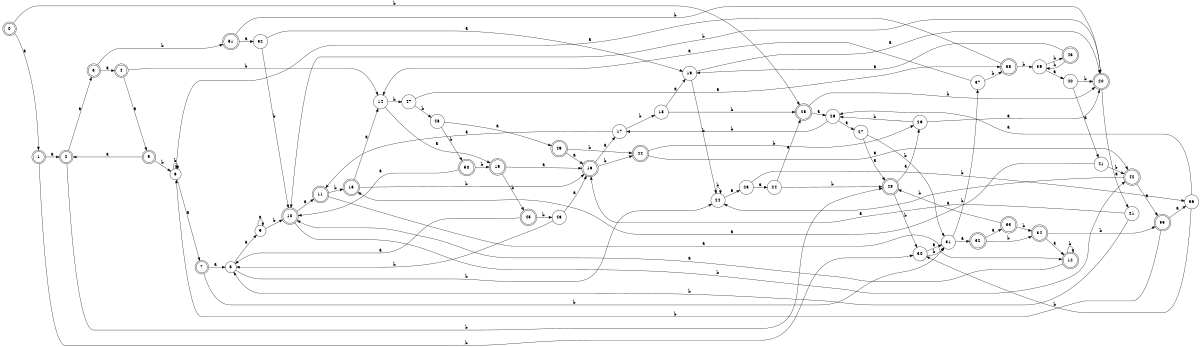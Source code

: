 digraph n43_6 {
__start0 [label="" shape="none"];

rankdir=LR;
size="8,5";

s0 [style="rounded,filled", color="black", fillcolor="white" shape="doublecircle", label="0"];
s1 [style="rounded,filled", color="black", fillcolor="white" shape="doublecircle", label="1"];
s2 [style="rounded,filled", color="black", fillcolor="white" shape="doublecircle", label="2"];
s3 [style="rounded,filled", color="black", fillcolor="white" shape="doublecircle", label="3"];
s4 [style="rounded,filled", color="black", fillcolor="white" shape="doublecircle", label="4"];
s5 [style="rounded,filled", color="black", fillcolor="white" shape="doublecircle", label="5"];
s6 [style="filled", color="black", fillcolor="white" shape="circle", label="6"];
s7 [style="rounded,filled", color="black", fillcolor="white" shape="doublecircle", label="7"];
s8 [style="filled", color="black", fillcolor="white" shape="circle", label="8"];
s9 [style="filled", color="black", fillcolor="white" shape="circle", label="9"];
s10 [style="rounded,filled", color="black", fillcolor="white" shape="doublecircle", label="10"];
s11 [style="rounded,filled", color="black", fillcolor="white" shape="doublecircle", label="11"];
s12 [style="rounded,filled", color="black", fillcolor="white" shape="doublecircle", label="12"];
s13 [style="rounded,filled", color="black", fillcolor="white" shape="doublecircle", label="13"];
s14 [style="filled", color="black", fillcolor="white" shape="circle", label="14"];
s15 [style="rounded,filled", color="black", fillcolor="white" shape="doublecircle", label="15"];
s16 [style="rounded,filled", color="black", fillcolor="white" shape="doublecircle", label="16"];
s17 [style="filled", color="black", fillcolor="white" shape="circle", label="17"];
s18 [style="filled", color="black", fillcolor="white" shape="circle", label="18"];
s19 [style="filled", color="black", fillcolor="white" shape="circle", label="19"];
s20 [style="rounded,filled", color="black", fillcolor="white" shape="doublecircle", label="20"];
s21 [style="filled", color="black", fillcolor="white" shape="circle", label="21"];
s22 [style="filled", color="black", fillcolor="white" shape="circle", label="22"];
s23 [style="filled", color="black", fillcolor="white" shape="circle", label="23"];
s24 [style="filled", color="black", fillcolor="white" shape="circle", label="24"];
s25 [style="rounded,filled", color="black", fillcolor="white" shape="doublecircle", label="25"];
s26 [style="filled", color="black", fillcolor="white" shape="circle", label="26"];
s27 [style="filled", color="black", fillcolor="white" shape="circle", label="27"];
s28 [style="rounded,filled", color="black", fillcolor="white" shape="doublecircle", label="28"];
s29 [style="filled", color="black", fillcolor="white" shape="circle", label="29"];
s30 [style="filled", color="black", fillcolor="white" shape="circle", label="30"];
s31 [style="filled", color="black", fillcolor="white" shape="circle", label="31"];
s32 [style="rounded,filled", color="black", fillcolor="white" shape="doublecircle", label="32"];
s33 [style="rounded,filled", color="black", fillcolor="white" shape="doublecircle", label="33"];
s34 [style="rounded,filled", color="black", fillcolor="white" shape="doublecircle", label="34"];
s35 [style="rounded,filled", color="black", fillcolor="white" shape="doublecircle", label="35"];
s36 [style="filled", color="black", fillcolor="white" shape="circle", label="36"];
s37 [style="filled", color="black", fillcolor="white" shape="circle", label="37"];
s38 [style="rounded,filled", color="black", fillcolor="white" shape="doublecircle", label="38"];
s39 [style="filled", color="black", fillcolor="white" shape="circle", label="39"];
s40 [style="filled", color="black", fillcolor="white" shape="circle", label="40"];
s41 [style="filled", color="black", fillcolor="white" shape="circle", label="41"];
s42 [style="rounded,filled", color="black", fillcolor="white" shape="doublecircle", label="42"];
s43 [style="rounded,filled", color="black", fillcolor="white" shape="doublecircle", label="43"];
s44 [style="rounded,filled", color="black", fillcolor="white" shape="doublecircle", label="44"];
s45 [style="rounded,filled", color="black", fillcolor="white" shape="doublecircle", label="45"];
s46 [style="filled", color="black", fillcolor="white" shape="circle", label="46"];
s47 [style="filled", color="black", fillcolor="white" shape="circle", label="47"];
s48 [style="filled", color="black", fillcolor="white" shape="circle", label="48"];
s49 [style="rounded,filled", color="black", fillcolor="white" shape="doublecircle", label="49"];
s50 [style="rounded,filled", color="black", fillcolor="white" shape="doublecircle", label="50"];
s51 [style="rounded,filled", color="black", fillcolor="white" shape="doublecircle", label="51"];
s52 [style="filled", color="black", fillcolor="white" shape="circle", label="52"];
s0 -> s1 [label="a"];
s0 -> s25 [label="b"];
s1 -> s2 [label="a"];
s1 -> s30 [label="b"];
s2 -> s3 [label="a"];
s2 -> s28 [label="b"];
s3 -> s4 [label="a"];
s3 -> s51 [label="b"];
s4 -> s5 [label="a"];
s4 -> s14 [label="b"];
s5 -> s2 [label="a"];
s5 -> s6 [label="b"];
s6 -> s7 [label="a"];
s6 -> s6 [label="b"];
s7 -> s8 [label="a"];
s7 -> s31 [label="b"];
s8 -> s9 [label="a"];
s8 -> s22 [label="b"];
s9 -> s9 [label="a"];
s9 -> s10 [label="b"];
s10 -> s11 [label="a"];
s10 -> s42 [label="b"];
s11 -> s12 [label="a"];
s11 -> s13 [label="b"];
s12 -> s10 [label="a"];
s12 -> s12 [label="b"];
s13 -> s14 [label="a"];
s13 -> s16 [label="b"];
s14 -> s15 [label="a"];
s14 -> s47 [label="b"];
s15 -> s16 [label="a"];
s15 -> s45 [label="b"];
s16 -> s17 [label="a"];
s16 -> s44 [label="b"];
s17 -> s11 [label="a"];
s17 -> s18 [label="b"];
s18 -> s19 [label="a"];
s18 -> s25 [label="b"];
s19 -> s20 [label="a"];
s19 -> s22 [label="b"];
s20 -> s21 [label="a"];
s20 -> s10 [label="b"];
s21 -> s16 [label="a"];
s21 -> s8 [label="b"];
s22 -> s23 [label="a"];
s22 -> s22 [label="b"];
s23 -> s24 [label="a"];
s23 -> s36 [label="b"];
s24 -> s25 [label="a"];
s24 -> s28 [label="b"];
s25 -> s26 [label="a"];
s25 -> s20 [label="b"];
s26 -> s27 [label="a"];
s26 -> s17 [label="b"];
s27 -> s28 [label="a"];
s27 -> s31 [label="b"];
s28 -> s29 [label="a"];
s28 -> s30 [label="b"];
s29 -> s20 [label="a"];
s29 -> s26 [label="b"];
s30 -> s31 [label="a"];
s30 -> s31 [label="b"];
s31 -> s32 [label="a"];
s31 -> s37 [label="b"];
s32 -> s33 [label="a"];
s32 -> s34 [label="b"];
s33 -> s28 [label="a"];
s33 -> s34 [label="b"];
s34 -> s12 [label="a"];
s34 -> s35 [label="b"];
s35 -> s36 [label="a"];
s35 -> s6 [label="b"];
s36 -> s26 [label="a"];
s36 -> s30 [label="b"];
s37 -> s14 [label="a"];
s37 -> s38 [label="b"];
s38 -> s6 [label="a"];
s38 -> s39 [label="b"];
s39 -> s40 [label="a"];
s39 -> s43 [label="b"];
s40 -> s41 [label="a"];
s40 -> s20 [label="b"];
s41 -> s13 [label="a"];
s41 -> s42 [label="b"];
s42 -> s35 [label="a"];
s42 -> s22 [label="b"];
s43 -> s19 [label="a"];
s43 -> s39 [label="b"];
s44 -> s42 [label="a"];
s44 -> s29 [label="b"];
s45 -> s8 [label="a"];
s45 -> s46 [label="b"];
s46 -> s16 [label="a"];
s46 -> s8 [label="b"];
s47 -> s38 [label="a"];
s47 -> s48 [label="b"];
s48 -> s49 [label="a"];
s48 -> s50 [label="b"];
s49 -> s16 [label="a"];
s49 -> s44 [label="b"];
s50 -> s10 [label="a"];
s50 -> s15 [label="b"];
s51 -> s52 [label="a"];
s51 -> s20 [label="b"];
s52 -> s19 [label="a"];
s52 -> s10 [label="b"];

}
